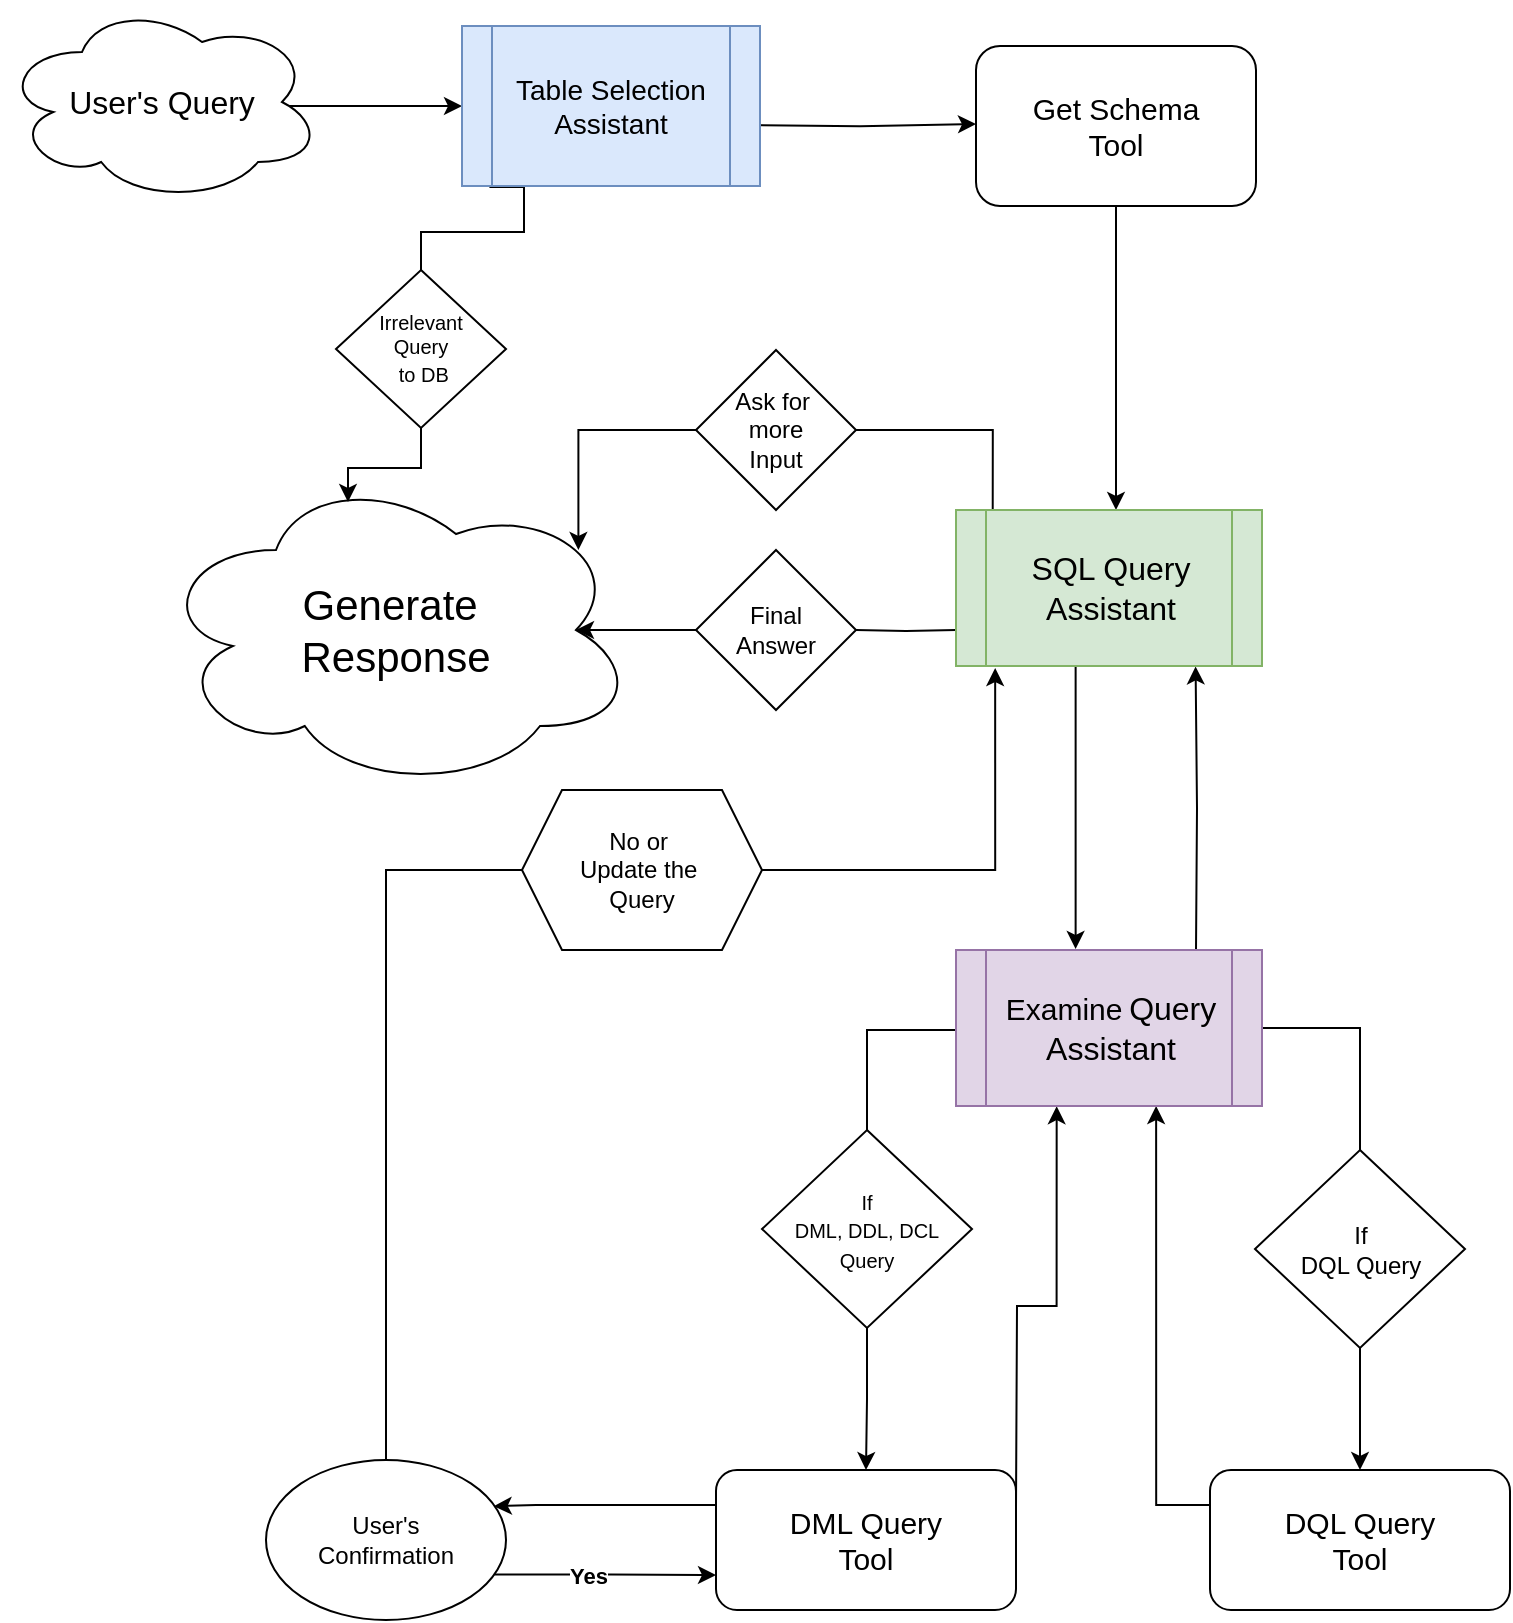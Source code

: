 <mxfile version="24.7.7">
  <diagram name="Page-1" id="o-qdJoTrw0jcxVrvrAPI">
    <mxGraphModel dx="1588" dy="772" grid="1" gridSize="10" guides="1" tooltips="1" connect="1" arrows="1" fold="1" page="1" pageScale="1" pageWidth="850" pageHeight="1100" math="0" shadow="0">
      <root>
        <mxCell id="0" />
        <mxCell id="1" parent="0" />
        <mxCell id="grapcn1TdwACLMoLaepa-11" style="edgeStyle=orthogonalEdgeStyle;rounded=0;orthogonalLoop=1;jettySize=auto;html=1;exitX=0.875;exitY=0.5;exitDx=0;exitDy=0;exitPerimeter=0;entryX=0;entryY=0.5;entryDx=0;entryDy=0;" edge="1" parent="1" target="grapcn1TdwACLMoLaepa-51">
          <mxGeometry relative="1" as="geometry">
            <mxPoint x="67" y="90" as="sourcePoint" />
            <mxPoint x="270" y="90.5" as="targetPoint" />
          </mxGeometry>
        </mxCell>
        <mxCell id="grapcn1TdwACLMoLaepa-1" value="&lt;div style=&quot;font-size: 13px;&quot;&gt;&lt;font style=&quot;font-size: 16px;&quot;&gt;User&#39;s Query&lt;/font&gt;&lt;/div&gt;" style="ellipse;shape=cloud;whiteSpace=wrap;html=1;" vertex="1" parent="1">
          <mxGeometry x="30" y="28" width="160" height="100" as="geometry" />
        </mxCell>
        <mxCell id="grapcn1TdwACLMoLaepa-12" style="edgeStyle=orthogonalEdgeStyle;rounded=0;orthogonalLoop=1;jettySize=auto;html=1;entryX=0;entryY=0.5;entryDx=0;entryDy=0;" edge="1" parent="1">
          <mxGeometry relative="1" as="geometry">
            <mxPoint x="400" y="89.556" as="sourcePoint" />
            <mxPoint x="517" y="89" as="targetPoint" />
          </mxGeometry>
        </mxCell>
        <mxCell id="grapcn1TdwACLMoLaepa-21" style="edgeStyle=orthogonalEdgeStyle;rounded=0;orthogonalLoop=1;jettySize=auto;html=1;entryX=0.5;entryY=0;entryDx=0;entryDy=0;" edge="1" parent="1" source="grapcn1TdwACLMoLaepa-3">
          <mxGeometry relative="1" as="geometry">
            <mxPoint x="587" y="282" as="targetPoint" />
          </mxGeometry>
        </mxCell>
        <mxCell id="grapcn1TdwACLMoLaepa-3" value="&lt;div style=&quot;font-size: 15px;&quot;&gt;&lt;font style=&quot;font-size: 15px;&quot;&gt;Get Schema&lt;/font&gt;&lt;/div&gt;&lt;div style=&quot;font-size: 15px;&quot;&gt;&lt;font style=&quot;font-size: 15px;&quot;&gt;&lt;font style=&quot;font-size: 15px;&quot;&gt;Tool&lt;/font&gt;&lt;font style=&quot;font-size: 15px;&quot;&gt;&lt;br&gt;&lt;/font&gt;&lt;/font&gt;&lt;/div&gt;" style="rounded=1;whiteSpace=wrap;html=1;" vertex="1" parent="1">
          <mxGeometry x="517" y="50" width="140" height="80" as="geometry" />
        </mxCell>
        <mxCell id="grapcn1TdwACLMoLaepa-29" style="edgeStyle=orthogonalEdgeStyle;rounded=0;orthogonalLoop=1;jettySize=auto;html=1;exitX=0.391;exitY=1.003;exitDx=0;exitDy=0;entryX=0.378;entryY=-0.006;entryDx=0;entryDy=0;exitPerimeter=0;entryPerimeter=0;" edge="1" parent="1" source="grapcn1TdwACLMoLaepa-53">
          <mxGeometry relative="1" as="geometry">
            <mxPoint x="567" y="361.84" as="sourcePoint" />
            <mxPoint x="567.48" y="501.52" as="targetPoint" />
            <Array as="points">
              <mxPoint x="567" y="502" />
            </Array>
          </mxGeometry>
        </mxCell>
        <mxCell id="grapcn1TdwACLMoLaepa-30" style="edgeStyle=orthogonalEdgeStyle;rounded=0;orthogonalLoop=1;jettySize=auto;html=1;exitX=0.75;exitY=0;exitDx=0;exitDy=0;entryX=0.783;entryY=1.003;entryDx=0;entryDy=0;entryPerimeter=0;" edge="1" parent="1" target="grapcn1TdwACLMoLaepa-53">
          <mxGeometry relative="1" as="geometry">
            <mxPoint x="627" y="502" as="sourcePoint" />
            <mxPoint x="627" y="362" as="targetPoint" />
          </mxGeometry>
        </mxCell>
        <mxCell id="grapcn1TdwACLMoLaepa-31" style="edgeStyle=orthogonalEdgeStyle;rounded=0;orthogonalLoop=1;jettySize=auto;html=1;exitX=0.5;exitY=1;exitDx=0;exitDy=0;entryX=0.5;entryY=0;entryDx=0;entryDy=0;" edge="1" parent="1" source="grapcn1TdwACLMoLaepa-34" target="grapcn1TdwACLMoLaepa-7">
          <mxGeometry relative="1" as="geometry">
            <Array as="points" />
          </mxGeometry>
        </mxCell>
        <mxCell id="grapcn1TdwACLMoLaepa-35" style="edgeStyle=orthogonalEdgeStyle;rounded=0;orthogonalLoop=1;jettySize=auto;html=1;exitX=0.5;exitY=1;exitDx=0;exitDy=0;entryX=0.5;entryY=0;entryDx=0;entryDy=0;" edge="1" parent="1" source="grapcn1TdwACLMoLaepa-36" target="grapcn1TdwACLMoLaepa-6">
          <mxGeometry relative="1" as="geometry" />
        </mxCell>
        <mxCell id="grapcn1TdwACLMoLaepa-6" value="&lt;font style=&quot;font-size: 15px;&quot;&gt;DQL Query &lt;br&gt;&lt;/font&gt;&lt;div style=&quot;font-size: 15px;&quot;&gt;&lt;font style=&quot;font-size: 15px;&quot;&gt;Tool&lt;/font&gt;&lt;/div&gt;" style="rounded=1;whiteSpace=wrap;html=1;" vertex="1" parent="1">
          <mxGeometry x="634" y="762" width="150" height="70" as="geometry" />
        </mxCell>
        <mxCell id="grapcn1TdwACLMoLaepa-38" style="edgeStyle=orthogonalEdgeStyle;rounded=0;orthogonalLoop=1;jettySize=auto;html=1;entryX=0.949;entryY=0.289;entryDx=0;entryDy=0;exitX=0;exitY=0.25;exitDx=0;exitDy=0;entryPerimeter=0;" edge="1" parent="1" source="grapcn1TdwACLMoLaepa-7" target="grapcn1TdwACLMoLaepa-40">
          <mxGeometry relative="1" as="geometry">
            <mxPoint x="207" y="797" as="targetPoint" />
            <Array as="points">
              <mxPoint x="297" y="780" />
            </Array>
          </mxGeometry>
        </mxCell>
        <mxCell id="grapcn1TdwACLMoLaepa-7" value="&lt;font style=&quot;font-size: 15px;&quot;&gt;DML Query &lt;br&gt;&lt;/font&gt;&lt;div style=&quot;font-size: 15px;&quot;&gt;&lt;font style=&quot;font-size: 15px;&quot;&gt;Tool&lt;/font&gt;&lt;/div&gt;" style="rounded=1;whiteSpace=wrap;html=1;" vertex="1" parent="1">
          <mxGeometry x="387" y="762" width="150" height="70" as="geometry" />
        </mxCell>
        <mxCell id="grapcn1TdwACLMoLaepa-10" value="&lt;div style=&quot;font-size: 21px;&quot;&gt;&lt;font style=&quot;font-size: 21px;&quot;&gt;Generate&amp;nbsp;&lt;/font&gt;&lt;/div&gt;&lt;div style=&quot;font-size: 21px;&quot;&gt;&lt;font style=&quot;font-size: 21px;&quot;&gt;Response&lt;/font&gt;&lt;/div&gt;" style="ellipse;shape=cloud;whiteSpace=wrap;html=1;" vertex="1" parent="1">
          <mxGeometry x="107" y="262" width="240" height="160" as="geometry" />
        </mxCell>
        <mxCell id="grapcn1TdwACLMoLaepa-17" style="edgeStyle=orthogonalEdgeStyle;rounded=0;orthogonalLoop=1;jettySize=auto;html=1;entryX=0.4;entryY=0.1;entryDx=0;entryDy=0;entryPerimeter=0;" edge="1" parent="1" source="grapcn1TdwACLMoLaepa-19" target="grapcn1TdwACLMoLaepa-10">
          <mxGeometry relative="1" as="geometry" />
        </mxCell>
        <mxCell id="grapcn1TdwACLMoLaepa-18" value="" style="edgeStyle=orthogonalEdgeStyle;rounded=0;orthogonalLoop=1;jettySize=auto;html=1;entryX=0.5;entryY=0;entryDx=0;entryDy=0;endArrow=none;endFill=0;exitX=0.092;exitY=1.006;exitDx=0;exitDy=0;exitPerimeter=0;" edge="1" parent="1" source="grapcn1TdwACLMoLaepa-51" target="grapcn1TdwACLMoLaepa-19">
          <mxGeometry relative="1" as="geometry">
            <mxPoint x="282" y="128" as="sourcePoint" />
            <mxPoint x="239.5" y="152" as="targetPoint" />
            <Array as="points">
              <mxPoint x="291" y="143" />
              <mxPoint x="240" y="143" />
            </Array>
          </mxGeometry>
        </mxCell>
        <mxCell id="grapcn1TdwACLMoLaepa-19" value="&lt;div style=&quot;font-size: 10px;&quot;&gt;&lt;font style=&quot;font-size: 10px;&quot;&gt;Irrelevant&lt;/font&gt;&lt;/div&gt;&lt;div style=&quot;font-size: 10px;&quot;&gt;&lt;font style=&quot;font-size: 10px;&quot;&gt;&lt;font style=&quot;font-size: 10px;&quot;&gt;Query&lt;/font&gt;&lt;font style=&quot;font-size: 10px;&quot;&gt;&lt;br&gt;&lt;/font&gt;&lt;/font&gt;&lt;/div&gt;&lt;font style=&quot;font-size: 10px;&quot;&gt;&amp;nbsp;to DB&lt;/font&gt;" style="rhombus;whiteSpace=wrap;html=1;" vertex="1" parent="1">
          <mxGeometry x="197" y="162" width="85" height="79" as="geometry" />
        </mxCell>
        <mxCell id="grapcn1TdwACLMoLaepa-22" style="edgeStyle=orthogonalEdgeStyle;rounded=0;orthogonalLoop=1;jettySize=auto;html=1;entryX=0.88;entryY=0.25;entryDx=0;entryDy=0;entryPerimeter=0;" edge="1" parent="1" source="grapcn1TdwACLMoLaepa-24" target="grapcn1TdwACLMoLaepa-10">
          <mxGeometry relative="1" as="geometry">
            <mxPoint x="327" y="322" as="targetPoint" />
            <Array as="points">
              <mxPoint x="318" y="242" />
            </Array>
          </mxGeometry>
        </mxCell>
        <mxCell id="grapcn1TdwACLMoLaepa-23" value="" style="edgeStyle=orthogonalEdgeStyle;rounded=0;orthogonalLoop=1;jettySize=auto;html=1;endArrow=none;endFill=0;exitX=0.12;exitY=0.004;exitDx=0;exitDy=0;exitPerimeter=0;" edge="1" parent="1" source="grapcn1TdwACLMoLaepa-53" target="grapcn1TdwACLMoLaepa-24">
          <mxGeometry relative="1" as="geometry">
            <mxPoint x="526.04" y="281.44" as="sourcePoint" />
            <mxPoint x="327" y="322" as="targetPoint" />
          </mxGeometry>
        </mxCell>
        <mxCell id="grapcn1TdwACLMoLaepa-24" value="&lt;div&gt;Ask for&amp;nbsp;&lt;/div&gt;&lt;div&gt;more&lt;/div&gt;&lt;div&gt;Input&lt;br&gt;&lt;/div&gt;" style="rhombus;whiteSpace=wrap;html=1;" vertex="1" parent="1">
          <mxGeometry x="377" y="202" width="80" height="80" as="geometry" />
        </mxCell>
        <mxCell id="grapcn1TdwACLMoLaepa-25" style="edgeStyle=orthogonalEdgeStyle;rounded=0;orthogonalLoop=1;jettySize=auto;html=1;exitX=0;exitY=0.5;exitDx=0;exitDy=0;entryX=0.875;entryY=0.5;entryDx=0;entryDy=0;entryPerimeter=0;" edge="1" parent="1" source="grapcn1TdwACLMoLaepa-27" target="grapcn1TdwACLMoLaepa-10">
          <mxGeometry relative="1" as="geometry">
            <Array as="points" />
          </mxGeometry>
        </mxCell>
        <mxCell id="grapcn1TdwACLMoLaepa-26" value="" style="edgeStyle=orthogonalEdgeStyle;rounded=0;orthogonalLoop=1;jettySize=auto;html=1;exitX=0;exitY=0.75;exitDx=0;exitDy=0;endArrow=none;endFill=0;entryX=1;entryY=0.5;entryDx=0;entryDy=0;" edge="1" parent="1" target="grapcn1TdwACLMoLaepa-27">
          <mxGeometry relative="1" as="geometry">
            <mxPoint x="507" y="342" as="sourcePoint" />
            <mxPoint x="299" y="390" as="targetPoint" />
            <Array as="points" />
          </mxGeometry>
        </mxCell>
        <mxCell id="grapcn1TdwACLMoLaepa-27" value="&lt;div&gt;Final&lt;/div&gt;&lt;div&gt;Answer&lt;br&gt;&lt;/div&gt;" style="rhombus;whiteSpace=wrap;html=1;" vertex="1" parent="1">
          <mxGeometry x="377" y="302" width="80" height="80" as="geometry" />
        </mxCell>
        <mxCell id="grapcn1TdwACLMoLaepa-33" value="" style="edgeStyle=orthogonalEdgeStyle;rounded=0;orthogonalLoop=1;jettySize=auto;html=1;exitX=0;exitY=0.5;exitDx=0;exitDy=0;entryX=0.5;entryY=0;entryDx=0;entryDy=0;endArrow=none;endFill=0;" edge="1" parent="1" target="grapcn1TdwACLMoLaepa-34">
          <mxGeometry relative="1" as="geometry">
            <mxPoint x="507" y="542" as="sourcePoint" />
            <mxPoint x="462" y="762" as="targetPoint" />
            <Array as="points">
              <mxPoint x="462" y="542" />
            </Array>
          </mxGeometry>
        </mxCell>
        <mxCell id="grapcn1TdwACLMoLaepa-34" value="&lt;div&gt;&lt;font style=&quot;font-size: 10px;&quot;&gt;If&lt;br&gt;&lt;/font&gt;&lt;/div&gt;&lt;div&gt;&lt;font style=&quot;font-size: 10px;&quot;&gt;DML, DDL, DCL&lt;/font&gt;&lt;/div&gt;&lt;div&gt;&lt;font style=&quot;font-size: 10px;&quot;&gt;Query&lt;br&gt;&lt;/font&gt;&lt;/div&gt;" style="rhombus;whiteSpace=wrap;html=1;" vertex="1" parent="1">
          <mxGeometry x="410" y="592" width="105" height="99" as="geometry" />
        </mxCell>
        <mxCell id="grapcn1TdwACLMoLaepa-37" value="" style="edgeStyle=orthogonalEdgeStyle;rounded=0;orthogonalLoop=1;jettySize=auto;html=1;exitX=1;exitY=0.5;exitDx=0;exitDy=0;entryX=0.5;entryY=0;entryDx=0;entryDy=0;endArrow=none;endFill=0;" edge="1" parent="1" source="grapcn1TdwACLMoLaepa-54" target="grapcn1TdwACLMoLaepa-36">
          <mxGeometry relative="1" as="geometry">
            <mxPoint x="667" y="542" as="sourcePoint" />
            <mxPoint x="709" y="762" as="targetPoint" />
          </mxGeometry>
        </mxCell>
        <mxCell id="grapcn1TdwACLMoLaepa-36" value="&lt;div&gt;If&lt;/div&gt;&lt;div&gt;DQL Query&lt;/div&gt;" style="rhombus;whiteSpace=wrap;html=1;" vertex="1" parent="1">
          <mxGeometry x="656.5" y="602" width="105" height="99" as="geometry" />
        </mxCell>
        <mxCell id="grapcn1TdwACLMoLaepa-41" style="edgeStyle=orthogonalEdgeStyle;rounded=0;orthogonalLoop=1;jettySize=auto;html=1;entryX=0;entryY=0.75;entryDx=0;entryDy=0;exitX=0.951;exitY=0.716;exitDx=0;exitDy=0;exitPerimeter=0;" edge="1" parent="1" source="grapcn1TdwACLMoLaepa-40" target="grapcn1TdwACLMoLaepa-7">
          <mxGeometry relative="1" as="geometry" />
        </mxCell>
        <mxCell id="grapcn1TdwACLMoLaepa-42" value="&lt;b&gt;Yes&lt;/b&gt;" style="edgeLabel;html=1;align=center;verticalAlign=middle;resizable=0;points=[];" vertex="1" connectable="0" parent="grapcn1TdwACLMoLaepa-41">
          <mxGeometry x="-0.221" relative="1" as="geometry">
            <mxPoint x="3" as="offset" />
          </mxGeometry>
        </mxCell>
        <mxCell id="grapcn1TdwACLMoLaepa-46" style="edgeStyle=orthogonalEdgeStyle;rounded=0;orthogonalLoop=1;jettySize=auto;html=1;exitX=1;exitY=0.5;exitDx=0;exitDy=0;entryX=0.128;entryY=1.013;entryDx=0;entryDy=0;entryPerimeter=0;" edge="1" parent="1" source="grapcn1TdwACLMoLaepa-49" target="grapcn1TdwACLMoLaepa-53">
          <mxGeometry relative="1" as="geometry">
            <mxPoint x="407" y="462" as="sourcePoint" />
            <mxPoint x="527" y="362" as="targetPoint" />
            <Array as="points">
              <mxPoint x="527" y="462" />
            </Array>
          </mxGeometry>
        </mxCell>
        <mxCell id="grapcn1TdwACLMoLaepa-40" value="&lt;div&gt;User&#39;s &lt;br&gt;&lt;/div&gt;&lt;div&gt;Confirmation&lt;/div&gt;" style="ellipse;whiteSpace=wrap;html=1;" vertex="1" parent="1">
          <mxGeometry x="162" y="757" width="120" height="80" as="geometry" />
        </mxCell>
        <mxCell id="grapcn1TdwACLMoLaepa-43" style="edgeStyle=orthogonalEdgeStyle;rounded=0;orthogonalLoop=1;jettySize=auto;html=1;entryX=0.329;entryY=1.001;entryDx=0;entryDy=0;entryPerimeter=0;" edge="1" parent="1" target="grapcn1TdwACLMoLaepa-54">
          <mxGeometry relative="1" as="geometry">
            <mxPoint x="537" y="780" as="sourcePoint" />
            <mxPoint x="557.4" y="582.72" as="targetPoint" />
          </mxGeometry>
        </mxCell>
        <mxCell id="grapcn1TdwACLMoLaepa-44" style="edgeStyle=orthogonalEdgeStyle;rounded=0;orthogonalLoop=1;jettySize=auto;html=1;exitX=0;exitY=0.25;exitDx=0;exitDy=0;entryX=0.654;entryY=1;entryDx=0;entryDy=0;entryPerimeter=0;" edge="1" parent="1" source="grapcn1TdwACLMoLaepa-6" target="grapcn1TdwACLMoLaepa-54">
          <mxGeometry relative="1" as="geometry">
            <mxPoint x="607" y="582" as="targetPoint" />
          </mxGeometry>
        </mxCell>
        <mxCell id="grapcn1TdwACLMoLaepa-47" value="" style="edgeStyle=orthogonalEdgeStyle;rounded=0;orthogonalLoop=1;jettySize=auto;html=1;exitX=0.5;exitY=0;exitDx=0;exitDy=0;endArrow=none;endFill=0;" edge="1" parent="1" source="grapcn1TdwACLMoLaepa-40" target="grapcn1TdwACLMoLaepa-49">
          <mxGeometry relative="1" as="geometry">
            <mxPoint x="222" y="757" as="sourcePoint" />
            <mxPoint x="327" y="462" as="targetPoint" />
            <Array as="points">
              <mxPoint x="222" y="462" />
            </Array>
          </mxGeometry>
        </mxCell>
        <mxCell id="grapcn1TdwACLMoLaepa-49" value="&lt;div&gt;No or&amp;nbsp;&lt;/div&gt;&lt;div&gt;Update the&amp;nbsp;&lt;/div&gt;&lt;div&gt;Query&lt;/div&gt;" style="shape=hexagon;perimeter=hexagonPerimeter2;whiteSpace=wrap;html=1;fixedSize=1;" vertex="1" parent="1">
          <mxGeometry x="290" y="422" width="120" height="80" as="geometry" />
        </mxCell>
        <mxCell id="grapcn1TdwACLMoLaepa-51" value="&lt;font style=&quot;font-size: 14px;&quot;&gt;Table Selection&lt;br&gt;Assistant&lt;br&gt;&lt;/font&gt;" style="shape=process;whiteSpace=wrap;html=1;backgroundOutline=1;fillColor=#dae8fc;strokeColor=#6c8ebf;" vertex="1" parent="1">
          <mxGeometry x="260" y="40" width="149" height="80" as="geometry" />
        </mxCell>
        <mxCell id="grapcn1TdwACLMoLaepa-53" value="&lt;font style=&quot;font-size: 16px;&quot;&gt;SQL Query &lt;br&gt;Assistant&lt;br&gt;&lt;/font&gt;" style="shape=process;whiteSpace=wrap;html=1;backgroundOutline=1;fillColor=#d5e8d4;strokeColor=#82b366;" vertex="1" parent="1">
          <mxGeometry x="507" y="282" width="153" height="78" as="geometry" />
        </mxCell>
        <mxCell id="grapcn1TdwACLMoLaepa-54" value="&lt;div&gt;&lt;font style=&quot;font-size: 15px;&quot;&gt;Examine&lt;/font&gt; &lt;font style=&quot;font-size: 16px;&quot;&gt;Query &lt;/font&gt;&lt;/div&gt;&lt;font style=&quot;font-size: 16px;&quot;&gt;Assistant&lt;br&gt;&lt;/font&gt;" style="shape=process;whiteSpace=wrap;html=1;backgroundOutline=1;fillColor=#e1d5e7;strokeColor=#9673a6;" vertex="1" parent="1">
          <mxGeometry x="507" y="502" width="153" height="78" as="geometry" />
        </mxCell>
      </root>
    </mxGraphModel>
  </diagram>
</mxfile>
